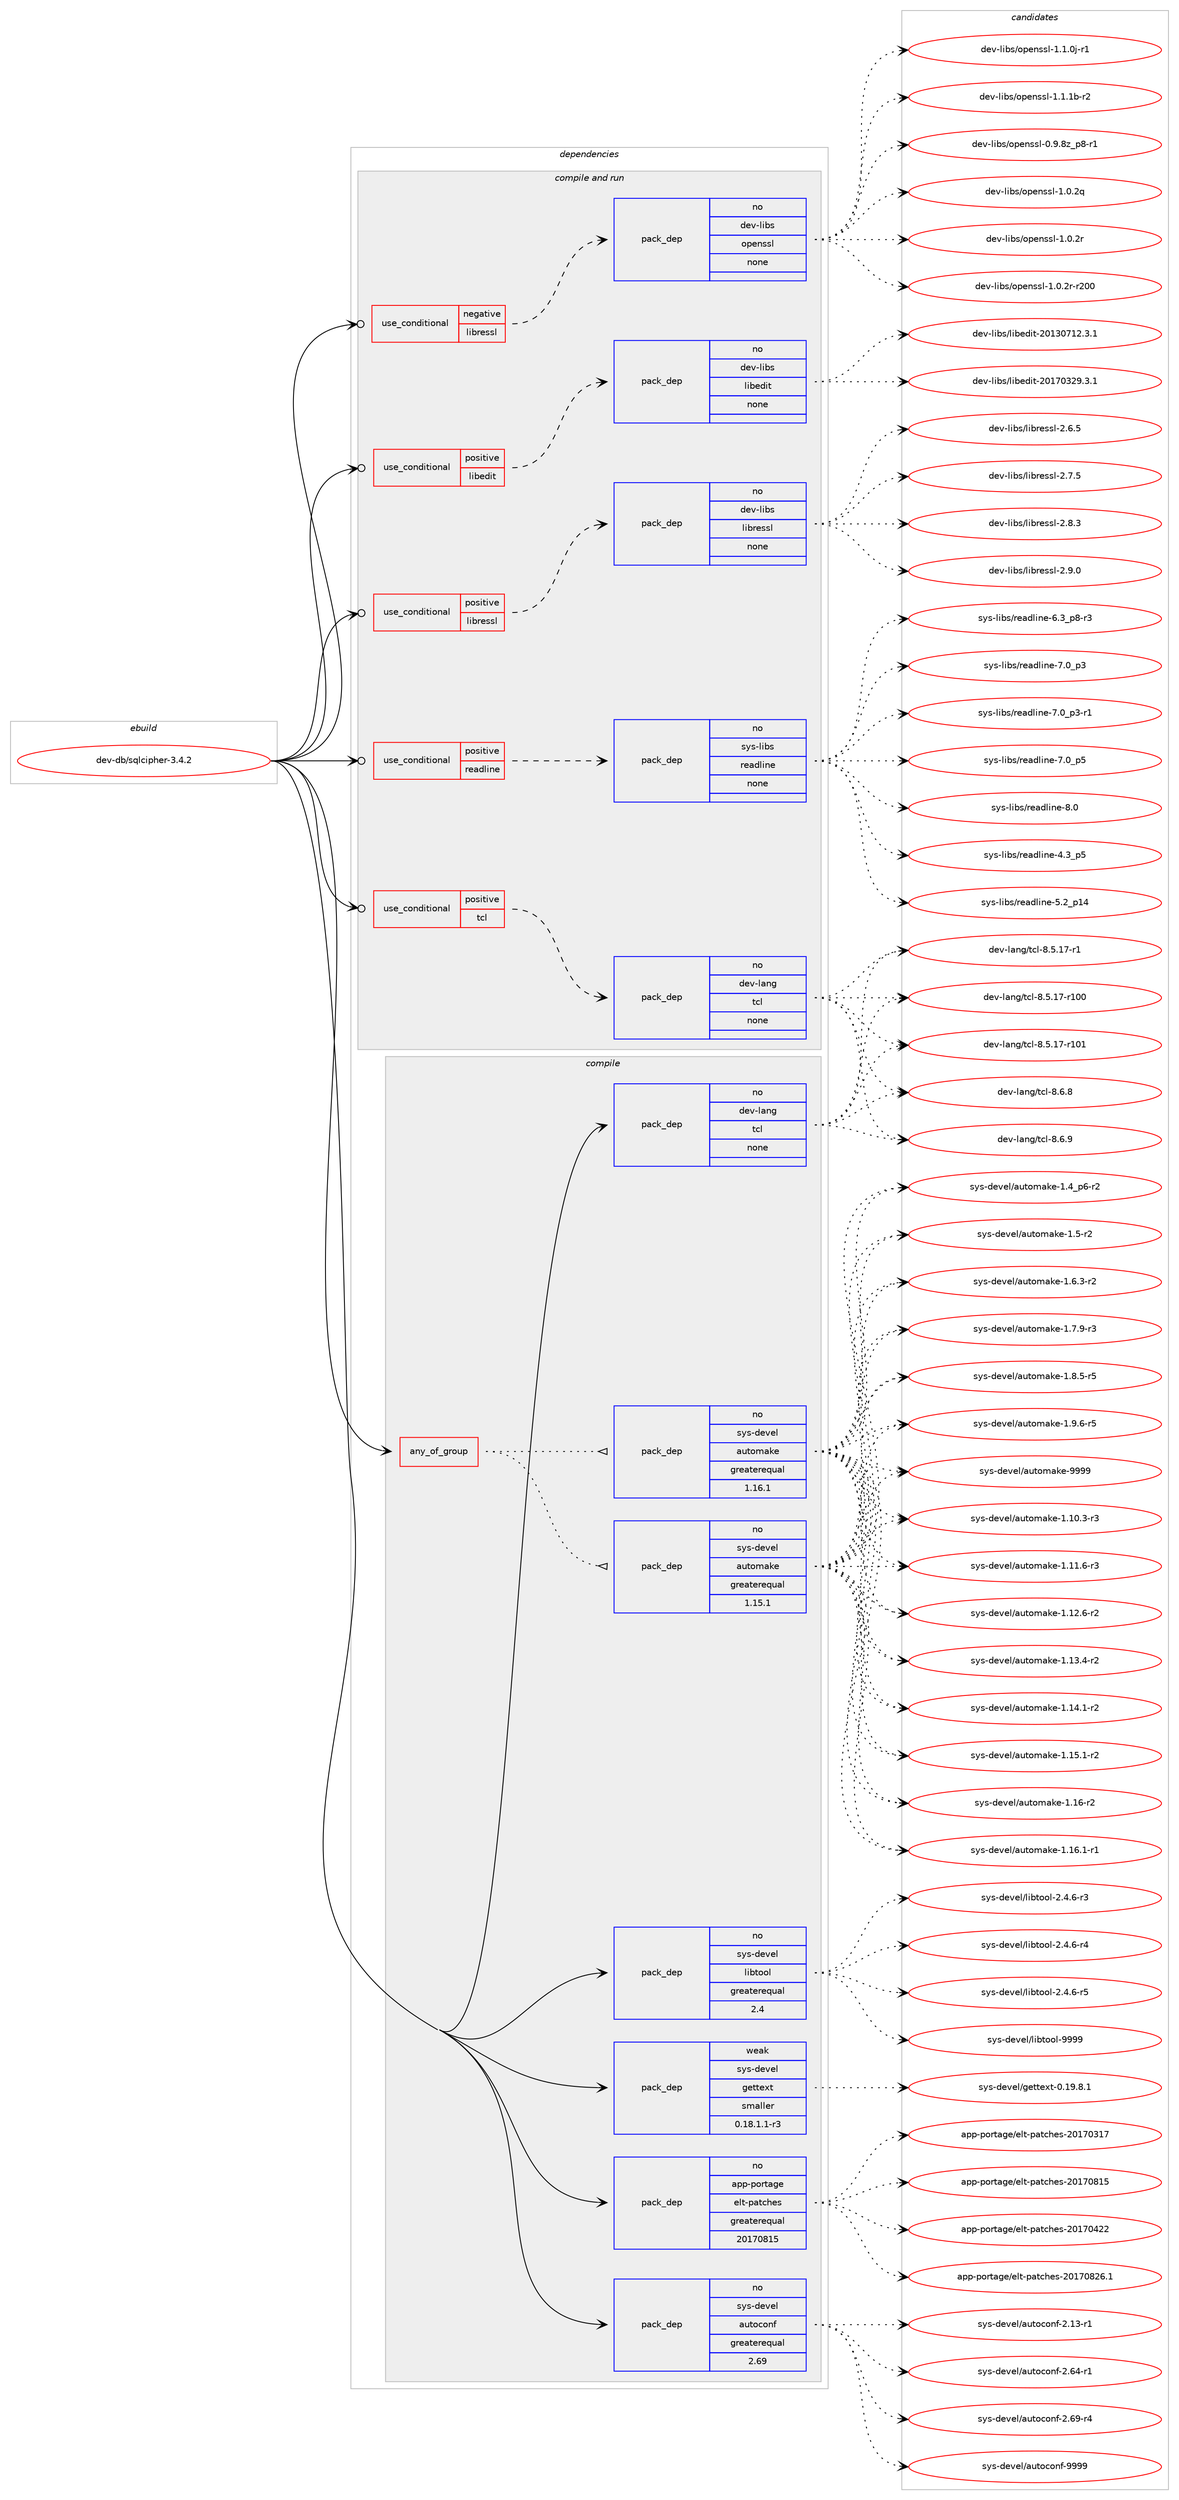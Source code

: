 digraph prolog {

# *************
# Graph options
# *************

newrank=true;
concentrate=true;
compound=true;
graph [rankdir=LR,fontname=Helvetica,fontsize=10,ranksep=1.5];#, ranksep=2.5, nodesep=0.2];
edge  [arrowhead=vee];
node  [fontname=Helvetica,fontsize=10];

# **********
# The ebuild
# **********

subgraph cluster_leftcol {
color=gray;
rank=same;
label=<<i>ebuild</i>>;
id [label="dev-db/sqlcipher-3.4.2", color=red, width=4, href="../dev-db/sqlcipher-3.4.2.svg"];
}

# ****************
# The dependencies
# ****************

subgraph cluster_midcol {
color=gray;
label=<<i>dependencies</i>>;
subgraph cluster_compile {
fillcolor="#eeeeee";
style=filled;
label=<<i>compile</i>>;
subgraph any20430 {
dependency1322865 [label=<<TABLE BORDER="0" CELLBORDER="1" CELLSPACING="0" CELLPADDING="4"><TR><TD CELLPADDING="10">any_of_group</TD></TR></TABLE>>, shape=none, color=red];subgraph pack943806 {
dependency1322866 [label=<<TABLE BORDER="0" CELLBORDER="1" CELLSPACING="0" CELLPADDING="4" WIDTH="220"><TR><TD ROWSPAN="6" CELLPADDING="30">pack_dep</TD></TR><TR><TD WIDTH="110">no</TD></TR><TR><TD>sys-devel</TD></TR><TR><TD>automake</TD></TR><TR><TD>greaterequal</TD></TR><TR><TD>1.16.1</TD></TR></TABLE>>, shape=none, color=blue];
}
dependency1322865:e -> dependency1322866:w [weight=20,style="dotted",arrowhead="oinv"];
subgraph pack943807 {
dependency1322867 [label=<<TABLE BORDER="0" CELLBORDER="1" CELLSPACING="0" CELLPADDING="4" WIDTH="220"><TR><TD ROWSPAN="6" CELLPADDING="30">pack_dep</TD></TR><TR><TD WIDTH="110">no</TD></TR><TR><TD>sys-devel</TD></TR><TR><TD>automake</TD></TR><TR><TD>greaterequal</TD></TR><TR><TD>1.15.1</TD></TR></TABLE>>, shape=none, color=blue];
}
dependency1322865:e -> dependency1322867:w [weight=20,style="dotted",arrowhead="oinv"];
}
id:e -> dependency1322865:w [weight=20,style="solid",arrowhead="vee"];
subgraph pack943808 {
dependency1322868 [label=<<TABLE BORDER="0" CELLBORDER="1" CELLSPACING="0" CELLPADDING="4" WIDTH="220"><TR><TD ROWSPAN="6" CELLPADDING="30">pack_dep</TD></TR><TR><TD WIDTH="110">no</TD></TR><TR><TD>app-portage</TD></TR><TR><TD>elt-patches</TD></TR><TR><TD>greaterequal</TD></TR><TR><TD>20170815</TD></TR></TABLE>>, shape=none, color=blue];
}
id:e -> dependency1322868:w [weight=20,style="solid",arrowhead="vee"];
subgraph pack943809 {
dependency1322869 [label=<<TABLE BORDER="0" CELLBORDER="1" CELLSPACING="0" CELLPADDING="4" WIDTH="220"><TR><TD ROWSPAN="6" CELLPADDING="30">pack_dep</TD></TR><TR><TD WIDTH="110">no</TD></TR><TR><TD>dev-lang</TD></TR><TR><TD>tcl</TD></TR><TR><TD>none</TD></TR><TR><TD></TD></TR></TABLE>>, shape=none, color=blue];
}
id:e -> dependency1322869:w [weight=20,style="solid",arrowhead="vee"];
subgraph pack943810 {
dependency1322870 [label=<<TABLE BORDER="0" CELLBORDER="1" CELLSPACING="0" CELLPADDING="4" WIDTH="220"><TR><TD ROWSPAN="6" CELLPADDING="30">pack_dep</TD></TR><TR><TD WIDTH="110">no</TD></TR><TR><TD>sys-devel</TD></TR><TR><TD>autoconf</TD></TR><TR><TD>greaterequal</TD></TR><TR><TD>2.69</TD></TR></TABLE>>, shape=none, color=blue];
}
id:e -> dependency1322870:w [weight=20,style="solid",arrowhead="vee"];
subgraph pack943811 {
dependency1322871 [label=<<TABLE BORDER="0" CELLBORDER="1" CELLSPACING="0" CELLPADDING="4" WIDTH="220"><TR><TD ROWSPAN="6" CELLPADDING="30">pack_dep</TD></TR><TR><TD WIDTH="110">no</TD></TR><TR><TD>sys-devel</TD></TR><TR><TD>libtool</TD></TR><TR><TD>greaterequal</TD></TR><TR><TD>2.4</TD></TR></TABLE>>, shape=none, color=blue];
}
id:e -> dependency1322871:w [weight=20,style="solid",arrowhead="vee"];
subgraph pack943812 {
dependency1322872 [label=<<TABLE BORDER="0" CELLBORDER="1" CELLSPACING="0" CELLPADDING="4" WIDTH="220"><TR><TD ROWSPAN="6" CELLPADDING="30">pack_dep</TD></TR><TR><TD WIDTH="110">weak</TD></TR><TR><TD>sys-devel</TD></TR><TR><TD>gettext</TD></TR><TR><TD>smaller</TD></TR><TR><TD>0.18.1.1-r3</TD></TR></TABLE>>, shape=none, color=blue];
}
id:e -> dependency1322872:w [weight=20,style="solid",arrowhead="vee"];
}
subgraph cluster_compileandrun {
fillcolor="#eeeeee";
style=filled;
label=<<i>compile and run</i>>;
subgraph cond358077 {
dependency1322873 [label=<<TABLE BORDER="0" CELLBORDER="1" CELLSPACING="0" CELLPADDING="4"><TR><TD ROWSPAN="3" CELLPADDING="10">use_conditional</TD></TR><TR><TD>negative</TD></TR><TR><TD>libressl</TD></TR></TABLE>>, shape=none, color=red];
subgraph pack943813 {
dependency1322874 [label=<<TABLE BORDER="0" CELLBORDER="1" CELLSPACING="0" CELLPADDING="4" WIDTH="220"><TR><TD ROWSPAN="6" CELLPADDING="30">pack_dep</TD></TR><TR><TD WIDTH="110">no</TD></TR><TR><TD>dev-libs</TD></TR><TR><TD>openssl</TD></TR><TR><TD>none</TD></TR><TR><TD></TD></TR></TABLE>>, shape=none, color=blue];
}
dependency1322873:e -> dependency1322874:w [weight=20,style="dashed",arrowhead="vee"];
}
id:e -> dependency1322873:w [weight=20,style="solid",arrowhead="odotvee"];
subgraph cond358078 {
dependency1322875 [label=<<TABLE BORDER="0" CELLBORDER="1" CELLSPACING="0" CELLPADDING="4"><TR><TD ROWSPAN="3" CELLPADDING="10">use_conditional</TD></TR><TR><TD>positive</TD></TR><TR><TD>libedit</TD></TR></TABLE>>, shape=none, color=red];
subgraph pack943814 {
dependency1322876 [label=<<TABLE BORDER="0" CELLBORDER="1" CELLSPACING="0" CELLPADDING="4" WIDTH="220"><TR><TD ROWSPAN="6" CELLPADDING="30">pack_dep</TD></TR><TR><TD WIDTH="110">no</TD></TR><TR><TD>dev-libs</TD></TR><TR><TD>libedit</TD></TR><TR><TD>none</TD></TR><TR><TD></TD></TR></TABLE>>, shape=none, color=blue];
}
dependency1322875:e -> dependency1322876:w [weight=20,style="dashed",arrowhead="vee"];
}
id:e -> dependency1322875:w [weight=20,style="solid",arrowhead="odotvee"];
subgraph cond358079 {
dependency1322877 [label=<<TABLE BORDER="0" CELLBORDER="1" CELLSPACING="0" CELLPADDING="4"><TR><TD ROWSPAN="3" CELLPADDING="10">use_conditional</TD></TR><TR><TD>positive</TD></TR><TR><TD>libressl</TD></TR></TABLE>>, shape=none, color=red];
subgraph pack943815 {
dependency1322878 [label=<<TABLE BORDER="0" CELLBORDER="1" CELLSPACING="0" CELLPADDING="4" WIDTH="220"><TR><TD ROWSPAN="6" CELLPADDING="30">pack_dep</TD></TR><TR><TD WIDTH="110">no</TD></TR><TR><TD>dev-libs</TD></TR><TR><TD>libressl</TD></TR><TR><TD>none</TD></TR><TR><TD></TD></TR></TABLE>>, shape=none, color=blue];
}
dependency1322877:e -> dependency1322878:w [weight=20,style="dashed",arrowhead="vee"];
}
id:e -> dependency1322877:w [weight=20,style="solid",arrowhead="odotvee"];
subgraph cond358080 {
dependency1322879 [label=<<TABLE BORDER="0" CELLBORDER="1" CELLSPACING="0" CELLPADDING="4"><TR><TD ROWSPAN="3" CELLPADDING="10">use_conditional</TD></TR><TR><TD>positive</TD></TR><TR><TD>readline</TD></TR></TABLE>>, shape=none, color=red];
subgraph pack943816 {
dependency1322880 [label=<<TABLE BORDER="0" CELLBORDER="1" CELLSPACING="0" CELLPADDING="4" WIDTH="220"><TR><TD ROWSPAN="6" CELLPADDING="30">pack_dep</TD></TR><TR><TD WIDTH="110">no</TD></TR><TR><TD>sys-libs</TD></TR><TR><TD>readline</TD></TR><TR><TD>none</TD></TR><TR><TD></TD></TR></TABLE>>, shape=none, color=blue];
}
dependency1322879:e -> dependency1322880:w [weight=20,style="dashed",arrowhead="vee"];
}
id:e -> dependency1322879:w [weight=20,style="solid",arrowhead="odotvee"];
subgraph cond358081 {
dependency1322881 [label=<<TABLE BORDER="0" CELLBORDER="1" CELLSPACING="0" CELLPADDING="4"><TR><TD ROWSPAN="3" CELLPADDING="10">use_conditional</TD></TR><TR><TD>positive</TD></TR><TR><TD>tcl</TD></TR></TABLE>>, shape=none, color=red];
subgraph pack943817 {
dependency1322882 [label=<<TABLE BORDER="0" CELLBORDER="1" CELLSPACING="0" CELLPADDING="4" WIDTH="220"><TR><TD ROWSPAN="6" CELLPADDING="30">pack_dep</TD></TR><TR><TD WIDTH="110">no</TD></TR><TR><TD>dev-lang</TD></TR><TR><TD>tcl</TD></TR><TR><TD>none</TD></TR><TR><TD></TD></TR></TABLE>>, shape=none, color=blue];
}
dependency1322881:e -> dependency1322882:w [weight=20,style="dashed",arrowhead="vee"];
}
id:e -> dependency1322881:w [weight=20,style="solid",arrowhead="odotvee"];
}
subgraph cluster_run {
fillcolor="#eeeeee";
style=filled;
label=<<i>run</i>>;
}
}

# **************
# The candidates
# **************

subgraph cluster_choices {
rank=same;
color=gray;
label=<<i>candidates</i>>;

subgraph choice943806 {
color=black;
nodesep=1;
choice11512111545100101118101108479711711611110997107101454946494846514511451 [label="sys-devel/automake-1.10.3-r3", color=red, width=4,href="../sys-devel/automake-1.10.3-r3.svg"];
choice11512111545100101118101108479711711611110997107101454946494946544511451 [label="sys-devel/automake-1.11.6-r3", color=red, width=4,href="../sys-devel/automake-1.11.6-r3.svg"];
choice11512111545100101118101108479711711611110997107101454946495046544511450 [label="sys-devel/automake-1.12.6-r2", color=red, width=4,href="../sys-devel/automake-1.12.6-r2.svg"];
choice11512111545100101118101108479711711611110997107101454946495146524511450 [label="sys-devel/automake-1.13.4-r2", color=red, width=4,href="../sys-devel/automake-1.13.4-r2.svg"];
choice11512111545100101118101108479711711611110997107101454946495246494511450 [label="sys-devel/automake-1.14.1-r2", color=red, width=4,href="../sys-devel/automake-1.14.1-r2.svg"];
choice11512111545100101118101108479711711611110997107101454946495346494511450 [label="sys-devel/automake-1.15.1-r2", color=red, width=4,href="../sys-devel/automake-1.15.1-r2.svg"];
choice1151211154510010111810110847971171161111099710710145494649544511450 [label="sys-devel/automake-1.16-r2", color=red, width=4,href="../sys-devel/automake-1.16-r2.svg"];
choice11512111545100101118101108479711711611110997107101454946495446494511449 [label="sys-devel/automake-1.16.1-r1", color=red, width=4,href="../sys-devel/automake-1.16.1-r1.svg"];
choice115121115451001011181011084797117116111109971071014549465295112544511450 [label="sys-devel/automake-1.4_p6-r2", color=red, width=4,href="../sys-devel/automake-1.4_p6-r2.svg"];
choice11512111545100101118101108479711711611110997107101454946534511450 [label="sys-devel/automake-1.5-r2", color=red, width=4,href="../sys-devel/automake-1.5-r2.svg"];
choice115121115451001011181011084797117116111109971071014549465446514511450 [label="sys-devel/automake-1.6.3-r2", color=red, width=4,href="../sys-devel/automake-1.6.3-r2.svg"];
choice115121115451001011181011084797117116111109971071014549465546574511451 [label="sys-devel/automake-1.7.9-r3", color=red, width=4,href="../sys-devel/automake-1.7.9-r3.svg"];
choice115121115451001011181011084797117116111109971071014549465646534511453 [label="sys-devel/automake-1.8.5-r5", color=red, width=4,href="../sys-devel/automake-1.8.5-r5.svg"];
choice115121115451001011181011084797117116111109971071014549465746544511453 [label="sys-devel/automake-1.9.6-r5", color=red, width=4,href="../sys-devel/automake-1.9.6-r5.svg"];
choice115121115451001011181011084797117116111109971071014557575757 [label="sys-devel/automake-9999", color=red, width=4,href="../sys-devel/automake-9999.svg"];
dependency1322866:e -> choice11512111545100101118101108479711711611110997107101454946494846514511451:w [style=dotted,weight="100"];
dependency1322866:e -> choice11512111545100101118101108479711711611110997107101454946494946544511451:w [style=dotted,weight="100"];
dependency1322866:e -> choice11512111545100101118101108479711711611110997107101454946495046544511450:w [style=dotted,weight="100"];
dependency1322866:e -> choice11512111545100101118101108479711711611110997107101454946495146524511450:w [style=dotted,weight="100"];
dependency1322866:e -> choice11512111545100101118101108479711711611110997107101454946495246494511450:w [style=dotted,weight="100"];
dependency1322866:e -> choice11512111545100101118101108479711711611110997107101454946495346494511450:w [style=dotted,weight="100"];
dependency1322866:e -> choice1151211154510010111810110847971171161111099710710145494649544511450:w [style=dotted,weight="100"];
dependency1322866:e -> choice11512111545100101118101108479711711611110997107101454946495446494511449:w [style=dotted,weight="100"];
dependency1322866:e -> choice115121115451001011181011084797117116111109971071014549465295112544511450:w [style=dotted,weight="100"];
dependency1322866:e -> choice11512111545100101118101108479711711611110997107101454946534511450:w [style=dotted,weight="100"];
dependency1322866:e -> choice115121115451001011181011084797117116111109971071014549465446514511450:w [style=dotted,weight="100"];
dependency1322866:e -> choice115121115451001011181011084797117116111109971071014549465546574511451:w [style=dotted,weight="100"];
dependency1322866:e -> choice115121115451001011181011084797117116111109971071014549465646534511453:w [style=dotted,weight="100"];
dependency1322866:e -> choice115121115451001011181011084797117116111109971071014549465746544511453:w [style=dotted,weight="100"];
dependency1322866:e -> choice115121115451001011181011084797117116111109971071014557575757:w [style=dotted,weight="100"];
}
subgraph choice943807 {
color=black;
nodesep=1;
choice11512111545100101118101108479711711611110997107101454946494846514511451 [label="sys-devel/automake-1.10.3-r3", color=red, width=4,href="../sys-devel/automake-1.10.3-r3.svg"];
choice11512111545100101118101108479711711611110997107101454946494946544511451 [label="sys-devel/automake-1.11.6-r3", color=red, width=4,href="../sys-devel/automake-1.11.6-r3.svg"];
choice11512111545100101118101108479711711611110997107101454946495046544511450 [label="sys-devel/automake-1.12.6-r2", color=red, width=4,href="../sys-devel/automake-1.12.6-r2.svg"];
choice11512111545100101118101108479711711611110997107101454946495146524511450 [label="sys-devel/automake-1.13.4-r2", color=red, width=4,href="../sys-devel/automake-1.13.4-r2.svg"];
choice11512111545100101118101108479711711611110997107101454946495246494511450 [label="sys-devel/automake-1.14.1-r2", color=red, width=4,href="../sys-devel/automake-1.14.1-r2.svg"];
choice11512111545100101118101108479711711611110997107101454946495346494511450 [label="sys-devel/automake-1.15.1-r2", color=red, width=4,href="../sys-devel/automake-1.15.1-r2.svg"];
choice1151211154510010111810110847971171161111099710710145494649544511450 [label="sys-devel/automake-1.16-r2", color=red, width=4,href="../sys-devel/automake-1.16-r2.svg"];
choice11512111545100101118101108479711711611110997107101454946495446494511449 [label="sys-devel/automake-1.16.1-r1", color=red, width=4,href="../sys-devel/automake-1.16.1-r1.svg"];
choice115121115451001011181011084797117116111109971071014549465295112544511450 [label="sys-devel/automake-1.4_p6-r2", color=red, width=4,href="../sys-devel/automake-1.4_p6-r2.svg"];
choice11512111545100101118101108479711711611110997107101454946534511450 [label="sys-devel/automake-1.5-r2", color=red, width=4,href="../sys-devel/automake-1.5-r2.svg"];
choice115121115451001011181011084797117116111109971071014549465446514511450 [label="sys-devel/automake-1.6.3-r2", color=red, width=4,href="../sys-devel/automake-1.6.3-r2.svg"];
choice115121115451001011181011084797117116111109971071014549465546574511451 [label="sys-devel/automake-1.7.9-r3", color=red, width=4,href="../sys-devel/automake-1.7.9-r3.svg"];
choice115121115451001011181011084797117116111109971071014549465646534511453 [label="sys-devel/automake-1.8.5-r5", color=red, width=4,href="../sys-devel/automake-1.8.5-r5.svg"];
choice115121115451001011181011084797117116111109971071014549465746544511453 [label="sys-devel/automake-1.9.6-r5", color=red, width=4,href="../sys-devel/automake-1.9.6-r5.svg"];
choice115121115451001011181011084797117116111109971071014557575757 [label="sys-devel/automake-9999", color=red, width=4,href="../sys-devel/automake-9999.svg"];
dependency1322867:e -> choice11512111545100101118101108479711711611110997107101454946494846514511451:w [style=dotted,weight="100"];
dependency1322867:e -> choice11512111545100101118101108479711711611110997107101454946494946544511451:w [style=dotted,weight="100"];
dependency1322867:e -> choice11512111545100101118101108479711711611110997107101454946495046544511450:w [style=dotted,weight="100"];
dependency1322867:e -> choice11512111545100101118101108479711711611110997107101454946495146524511450:w [style=dotted,weight="100"];
dependency1322867:e -> choice11512111545100101118101108479711711611110997107101454946495246494511450:w [style=dotted,weight="100"];
dependency1322867:e -> choice11512111545100101118101108479711711611110997107101454946495346494511450:w [style=dotted,weight="100"];
dependency1322867:e -> choice1151211154510010111810110847971171161111099710710145494649544511450:w [style=dotted,weight="100"];
dependency1322867:e -> choice11512111545100101118101108479711711611110997107101454946495446494511449:w [style=dotted,weight="100"];
dependency1322867:e -> choice115121115451001011181011084797117116111109971071014549465295112544511450:w [style=dotted,weight="100"];
dependency1322867:e -> choice11512111545100101118101108479711711611110997107101454946534511450:w [style=dotted,weight="100"];
dependency1322867:e -> choice115121115451001011181011084797117116111109971071014549465446514511450:w [style=dotted,weight="100"];
dependency1322867:e -> choice115121115451001011181011084797117116111109971071014549465546574511451:w [style=dotted,weight="100"];
dependency1322867:e -> choice115121115451001011181011084797117116111109971071014549465646534511453:w [style=dotted,weight="100"];
dependency1322867:e -> choice115121115451001011181011084797117116111109971071014549465746544511453:w [style=dotted,weight="100"];
dependency1322867:e -> choice115121115451001011181011084797117116111109971071014557575757:w [style=dotted,weight="100"];
}
subgraph choice943808 {
color=black;
nodesep=1;
choice97112112451121111141169710310147101108116451129711699104101115455048495548514955 [label="app-portage/elt-patches-20170317", color=red, width=4,href="../app-portage/elt-patches-20170317.svg"];
choice97112112451121111141169710310147101108116451129711699104101115455048495548525050 [label="app-portage/elt-patches-20170422", color=red, width=4,href="../app-portage/elt-patches-20170422.svg"];
choice97112112451121111141169710310147101108116451129711699104101115455048495548564953 [label="app-portage/elt-patches-20170815", color=red, width=4,href="../app-portage/elt-patches-20170815.svg"];
choice971121124511211111411697103101471011081164511297116991041011154550484955485650544649 [label="app-portage/elt-patches-20170826.1", color=red, width=4,href="../app-portage/elt-patches-20170826.1.svg"];
dependency1322868:e -> choice97112112451121111141169710310147101108116451129711699104101115455048495548514955:w [style=dotted,weight="100"];
dependency1322868:e -> choice97112112451121111141169710310147101108116451129711699104101115455048495548525050:w [style=dotted,weight="100"];
dependency1322868:e -> choice97112112451121111141169710310147101108116451129711699104101115455048495548564953:w [style=dotted,weight="100"];
dependency1322868:e -> choice971121124511211111411697103101471011081164511297116991041011154550484955485650544649:w [style=dotted,weight="100"];
}
subgraph choice943809 {
color=black;
nodesep=1;
choice10010111845108971101034711699108455646534649554511449 [label="dev-lang/tcl-8.5.17-r1", color=red, width=4,href="../dev-lang/tcl-8.5.17-r1.svg"];
choice100101118451089711010347116991084556465346495545114494848 [label="dev-lang/tcl-8.5.17-r100", color=red, width=4,href="../dev-lang/tcl-8.5.17-r100.svg"];
choice100101118451089711010347116991084556465346495545114494849 [label="dev-lang/tcl-8.5.17-r101", color=red, width=4,href="../dev-lang/tcl-8.5.17-r101.svg"];
choice10010111845108971101034711699108455646544656 [label="dev-lang/tcl-8.6.8", color=red, width=4,href="../dev-lang/tcl-8.6.8.svg"];
choice10010111845108971101034711699108455646544657 [label="dev-lang/tcl-8.6.9", color=red, width=4,href="../dev-lang/tcl-8.6.9.svg"];
dependency1322869:e -> choice10010111845108971101034711699108455646534649554511449:w [style=dotted,weight="100"];
dependency1322869:e -> choice100101118451089711010347116991084556465346495545114494848:w [style=dotted,weight="100"];
dependency1322869:e -> choice100101118451089711010347116991084556465346495545114494849:w [style=dotted,weight="100"];
dependency1322869:e -> choice10010111845108971101034711699108455646544656:w [style=dotted,weight="100"];
dependency1322869:e -> choice10010111845108971101034711699108455646544657:w [style=dotted,weight="100"];
}
subgraph choice943810 {
color=black;
nodesep=1;
choice1151211154510010111810110847971171161119911111010245504649514511449 [label="sys-devel/autoconf-2.13-r1", color=red, width=4,href="../sys-devel/autoconf-2.13-r1.svg"];
choice1151211154510010111810110847971171161119911111010245504654524511449 [label="sys-devel/autoconf-2.64-r1", color=red, width=4,href="../sys-devel/autoconf-2.64-r1.svg"];
choice1151211154510010111810110847971171161119911111010245504654574511452 [label="sys-devel/autoconf-2.69-r4", color=red, width=4,href="../sys-devel/autoconf-2.69-r4.svg"];
choice115121115451001011181011084797117116111991111101024557575757 [label="sys-devel/autoconf-9999", color=red, width=4,href="../sys-devel/autoconf-9999.svg"];
dependency1322870:e -> choice1151211154510010111810110847971171161119911111010245504649514511449:w [style=dotted,weight="100"];
dependency1322870:e -> choice1151211154510010111810110847971171161119911111010245504654524511449:w [style=dotted,weight="100"];
dependency1322870:e -> choice1151211154510010111810110847971171161119911111010245504654574511452:w [style=dotted,weight="100"];
dependency1322870:e -> choice115121115451001011181011084797117116111991111101024557575757:w [style=dotted,weight="100"];
}
subgraph choice943811 {
color=black;
nodesep=1;
choice1151211154510010111810110847108105981161111111084550465246544511451 [label="sys-devel/libtool-2.4.6-r3", color=red, width=4,href="../sys-devel/libtool-2.4.6-r3.svg"];
choice1151211154510010111810110847108105981161111111084550465246544511452 [label="sys-devel/libtool-2.4.6-r4", color=red, width=4,href="../sys-devel/libtool-2.4.6-r4.svg"];
choice1151211154510010111810110847108105981161111111084550465246544511453 [label="sys-devel/libtool-2.4.6-r5", color=red, width=4,href="../sys-devel/libtool-2.4.6-r5.svg"];
choice1151211154510010111810110847108105981161111111084557575757 [label="sys-devel/libtool-9999", color=red, width=4,href="../sys-devel/libtool-9999.svg"];
dependency1322871:e -> choice1151211154510010111810110847108105981161111111084550465246544511451:w [style=dotted,weight="100"];
dependency1322871:e -> choice1151211154510010111810110847108105981161111111084550465246544511452:w [style=dotted,weight="100"];
dependency1322871:e -> choice1151211154510010111810110847108105981161111111084550465246544511453:w [style=dotted,weight="100"];
dependency1322871:e -> choice1151211154510010111810110847108105981161111111084557575757:w [style=dotted,weight="100"];
}
subgraph choice943812 {
color=black;
nodesep=1;
choice1151211154510010111810110847103101116116101120116454846495746564649 [label="sys-devel/gettext-0.19.8.1", color=red, width=4,href="../sys-devel/gettext-0.19.8.1.svg"];
dependency1322872:e -> choice1151211154510010111810110847103101116116101120116454846495746564649:w [style=dotted,weight="100"];
}
subgraph choice943813 {
color=black;
nodesep=1;
choice10010111845108105981154711111210111011511510845484657465612295112564511449 [label="dev-libs/openssl-0.9.8z_p8-r1", color=red, width=4,href="../dev-libs/openssl-0.9.8z_p8-r1.svg"];
choice100101118451081059811547111112101110115115108454946484650113 [label="dev-libs/openssl-1.0.2q", color=red, width=4,href="../dev-libs/openssl-1.0.2q.svg"];
choice100101118451081059811547111112101110115115108454946484650114 [label="dev-libs/openssl-1.0.2r", color=red, width=4,href="../dev-libs/openssl-1.0.2r.svg"];
choice10010111845108105981154711111210111011511510845494648465011445114504848 [label="dev-libs/openssl-1.0.2r-r200", color=red, width=4,href="../dev-libs/openssl-1.0.2r-r200.svg"];
choice1001011184510810598115471111121011101151151084549464946481064511449 [label="dev-libs/openssl-1.1.0j-r1", color=red, width=4,href="../dev-libs/openssl-1.1.0j-r1.svg"];
choice100101118451081059811547111112101110115115108454946494649984511450 [label="dev-libs/openssl-1.1.1b-r2", color=red, width=4,href="../dev-libs/openssl-1.1.1b-r2.svg"];
dependency1322874:e -> choice10010111845108105981154711111210111011511510845484657465612295112564511449:w [style=dotted,weight="100"];
dependency1322874:e -> choice100101118451081059811547111112101110115115108454946484650113:w [style=dotted,weight="100"];
dependency1322874:e -> choice100101118451081059811547111112101110115115108454946484650114:w [style=dotted,weight="100"];
dependency1322874:e -> choice10010111845108105981154711111210111011511510845494648465011445114504848:w [style=dotted,weight="100"];
dependency1322874:e -> choice1001011184510810598115471111121011101151151084549464946481064511449:w [style=dotted,weight="100"];
dependency1322874:e -> choice100101118451081059811547111112101110115115108454946494649984511450:w [style=dotted,weight="100"];
}
subgraph choice943814 {
color=black;
nodesep=1;
choice1001011184510810598115471081059810110010511645504849514855495046514649 [label="dev-libs/libedit-20130712.3.1", color=red, width=4,href="../dev-libs/libedit-20130712.3.1.svg"];
choice1001011184510810598115471081059810110010511645504849554851505746514649 [label="dev-libs/libedit-20170329.3.1", color=red, width=4,href="../dev-libs/libedit-20170329.3.1.svg"];
dependency1322876:e -> choice1001011184510810598115471081059810110010511645504849514855495046514649:w [style=dotted,weight="100"];
dependency1322876:e -> choice1001011184510810598115471081059810110010511645504849554851505746514649:w [style=dotted,weight="100"];
}
subgraph choice943815 {
color=black;
nodesep=1;
choice10010111845108105981154710810598114101115115108455046544653 [label="dev-libs/libressl-2.6.5", color=red, width=4,href="../dev-libs/libressl-2.6.5.svg"];
choice10010111845108105981154710810598114101115115108455046554653 [label="dev-libs/libressl-2.7.5", color=red, width=4,href="../dev-libs/libressl-2.7.5.svg"];
choice10010111845108105981154710810598114101115115108455046564651 [label="dev-libs/libressl-2.8.3", color=red, width=4,href="../dev-libs/libressl-2.8.3.svg"];
choice10010111845108105981154710810598114101115115108455046574648 [label="dev-libs/libressl-2.9.0", color=red, width=4,href="../dev-libs/libressl-2.9.0.svg"];
dependency1322878:e -> choice10010111845108105981154710810598114101115115108455046544653:w [style=dotted,weight="100"];
dependency1322878:e -> choice10010111845108105981154710810598114101115115108455046554653:w [style=dotted,weight="100"];
dependency1322878:e -> choice10010111845108105981154710810598114101115115108455046564651:w [style=dotted,weight="100"];
dependency1322878:e -> choice10010111845108105981154710810598114101115115108455046574648:w [style=dotted,weight="100"];
}
subgraph choice943816 {
color=black;
nodesep=1;
choice11512111545108105981154711410197100108105110101455246519511253 [label="sys-libs/readline-4.3_p5", color=red, width=4,href="../sys-libs/readline-4.3_p5.svg"];
choice1151211154510810598115471141019710010810511010145534650951124952 [label="sys-libs/readline-5.2_p14", color=red, width=4,href="../sys-libs/readline-5.2_p14.svg"];
choice115121115451081059811547114101971001081051101014554465195112564511451 [label="sys-libs/readline-6.3_p8-r3", color=red, width=4,href="../sys-libs/readline-6.3_p8-r3.svg"];
choice11512111545108105981154711410197100108105110101455546489511251 [label="sys-libs/readline-7.0_p3", color=red, width=4,href="../sys-libs/readline-7.0_p3.svg"];
choice115121115451081059811547114101971001081051101014555464895112514511449 [label="sys-libs/readline-7.0_p3-r1", color=red, width=4,href="../sys-libs/readline-7.0_p3-r1.svg"];
choice11512111545108105981154711410197100108105110101455546489511253 [label="sys-libs/readline-7.0_p5", color=red, width=4,href="../sys-libs/readline-7.0_p5.svg"];
choice1151211154510810598115471141019710010810511010145564648 [label="sys-libs/readline-8.0", color=red, width=4,href="../sys-libs/readline-8.0.svg"];
dependency1322880:e -> choice11512111545108105981154711410197100108105110101455246519511253:w [style=dotted,weight="100"];
dependency1322880:e -> choice1151211154510810598115471141019710010810511010145534650951124952:w [style=dotted,weight="100"];
dependency1322880:e -> choice115121115451081059811547114101971001081051101014554465195112564511451:w [style=dotted,weight="100"];
dependency1322880:e -> choice11512111545108105981154711410197100108105110101455546489511251:w [style=dotted,weight="100"];
dependency1322880:e -> choice115121115451081059811547114101971001081051101014555464895112514511449:w [style=dotted,weight="100"];
dependency1322880:e -> choice11512111545108105981154711410197100108105110101455546489511253:w [style=dotted,weight="100"];
dependency1322880:e -> choice1151211154510810598115471141019710010810511010145564648:w [style=dotted,weight="100"];
}
subgraph choice943817 {
color=black;
nodesep=1;
choice10010111845108971101034711699108455646534649554511449 [label="dev-lang/tcl-8.5.17-r1", color=red, width=4,href="../dev-lang/tcl-8.5.17-r1.svg"];
choice100101118451089711010347116991084556465346495545114494848 [label="dev-lang/tcl-8.5.17-r100", color=red, width=4,href="../dev-lang/tcl-8.5.17-r100.svg"];
choice100101118451089711010347116991084556465346495545114494849 [label="dev-lang/tcl-8.5.17-r101", color=red, width=4,href="../dev-lang/tcl-8.5.17-r101.svg"];
choice10010111845108971101034711699108455646544656 [label="dev-lang/tcl-8.6.8", color=red, width=4,href="../dev-lang/tcl-8.6.8.svg"];
choice10010111845108971101034711699108455646544657 [label="dev-lang/tcl-8.6.9", color=red, width=4,href="../dev-lang/tcl-8.6.9.svg"];
dependency1322882:e -> choice10010111845108971101034711699108455646534649554511449:w [style=dotted,weight="100"];
dependency1322882:e -> choice100101118451089711010347116991084556465346495545114494848:w [style=dotted,weight="100"];
dependency1322882:e -> choice100101118451089711010347116991084556465346495545114494849:w [style=dotted,weight="100"];
dependency1322882:e -> choice10010111845108971101034711699108455646544656:w [style=dotted,weight="100"];
dependency1322882:e -> choice10010111845108971101034711699108455646544657:w [style=dotted,weight="100"];
}
}

}
